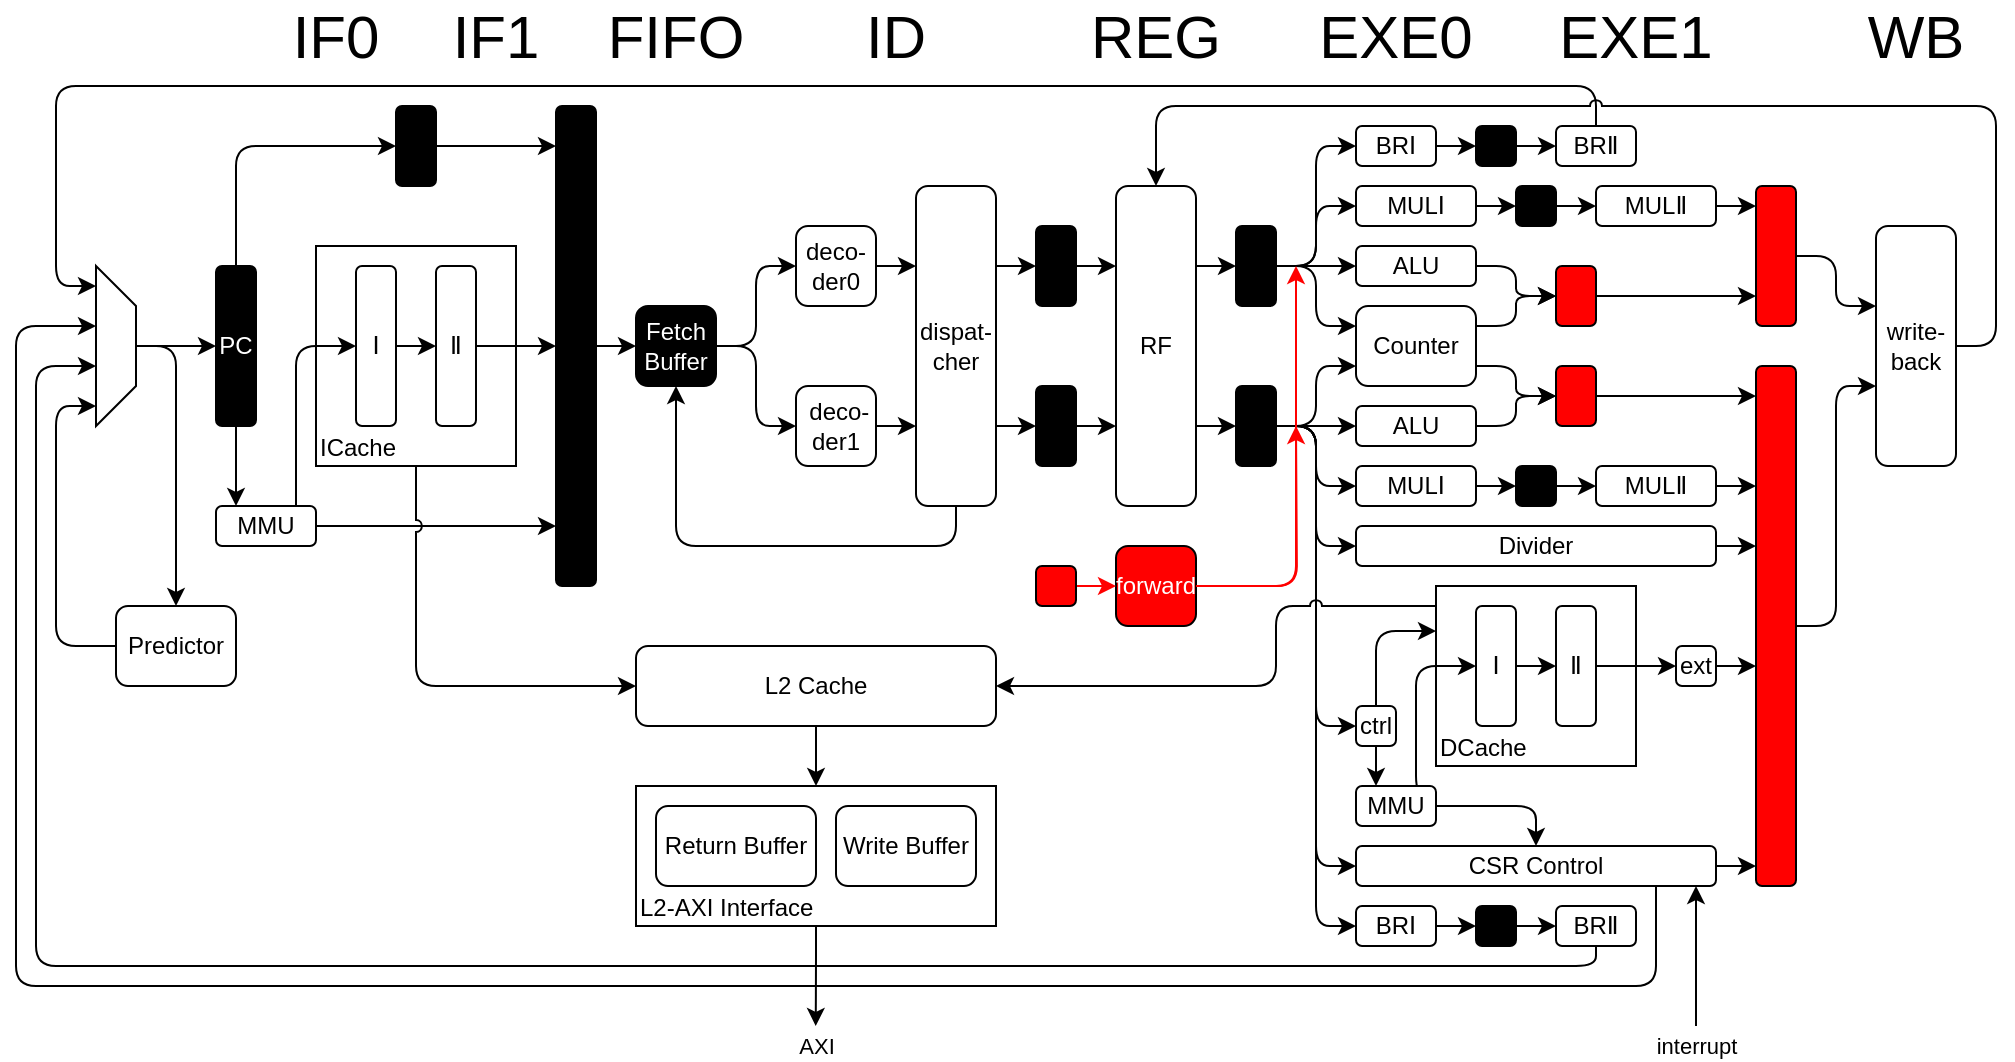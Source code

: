 <mxfile version="21.6.6" type="github">
  <diagram name="第 1 页" id="ULntmJ6luGdge8_btmcy">
    <mxGraphModel dx="768" dy="521" grid="1" gridSize="10" guides="0" tooltips="1" connect="1" arrows="1" fold="1" page="1" pageScale="1" pageWidth="1920" pageHeight="1200" math="0" shadow="0">
      <root>
        <mxCell id="0" />
        <mxCell id="1" parent="0" />
        <mxCell id="0Cq3oTAjbcM4r4e-5C2h-154" style="edgeStyle=orthogonalEdgeStyle;rounded=1;orthogonalLoop=1;jettySize=auto;html=1;exitX=0.5;exitY=1;exitDx=0;exitDy=0;" parent="1" source="0Cq3oTAjbcM4r4e-5C2h-2" target="0Cq3oTAjbcM4r4e-5C2h-153" edge="1">
          <mxGeometry relative="1" as="geometry">
            <mxPoint x="460" y="640" as="targetPoint" />
            <Array as="points">
              <mxPoint x="460" y="650" />
              <mxPoint x="460" y="650" />
            </Array>
          </mxGeometry>
        </mxCell>
        <mxCell id="0Cq3oTAjbcM4r4e-5C2h-159" style="edgeStyle=orthogonalEdgeStyle;rounded=1;orthogonalLoop=1;jettySize=auto;html=1;" parent="1" source="0Cq3oTAjbcM4r4e-5C2h-2" target="0Cq3oTAjbcM4r4e-5C2h-145" edge="1">
          <mxGeometry relative="1" as="geometry">
            <Array as="points">
              <mxPoint x="460" y="480" />
            </Array>
          </mxGeometry>
        </mxCell>
        <mxCell id="0Cq3oTAjbcM4r4e-5C2h-2" value="PC" style="rounded=1;whiteSpace=wrap;html=1;fillColor=#000000;fontColor=#FFFFFF;direction=east;glass=0;shadow=0;" parent="1" vertex="1">
          <mxGeometry x="450" y="540" width="20" height="80" as="geometry" />
        </mxCell>
        <mxCell id="0Cq3oTAjbcM4r4e-5C2h-5" value="ICache" style="rounded=0;whiteSpace=wrap;html=1;fillColor=none;fontColor=default;labelBackgroundColor=none;labelPosition=center;verticalLabelPosition=middle;align=left;verticalAlign=bottom;" parent="1" vertex="1">
          <mxGeometry x="500" y="530" width="100" height="110" as="geometry" />
        </mxCell>
        <mxCell id="0Cq3oTAjbcM4r4e-5C2h-20" value="" style="edgeStyle=orthogonalEdgeStyle;rounded=1;orthogonalLoop=1;jettySize=auto;html=1;" parent="1" source="0Cq3oTAjbcM4r4e-5C2h-17" target="0Cq3oTAjbcM4r4e-5C2h-19" edge="1">
          <mxGeometry relative="1" as="geometry" />
        </mxCell>
        <mxCell id="0Cq3oTAjbcM4r4e-5C2h-17" value="Ⅰ" style="whiteSpace=wrap;html=1;fillColor=default;fontColor=default;rounded=1;" parent="1" vertex="1">
          <mxGeometry x="520" y="540" width="20" height="80" as="geometry" />
        </mxCell>
        <mxCell id="0Cq3oTAjbcM4r4e-5C2h-23" value="" style="edgeStyle=orthogonalEdgeStyle;rounded=1;orthogonalLoop=1;jettySize=auto;html=1;" parent="1" source="0Cq3oTAjbcM4r4e-5C2h-19" target="0Cq3oTAjbcM4r4e-5C2h-22" edge="1">
          <mxGeometry relative="1" as="geometry" />
        </mxCell>
        <mxCell id="0Cq3oTAjbcM4r4e-5C2h-19" value="Ⅱ" style="whiteSpace=wrap;html=1;fillColor=default;fontColor=default;rounded=1;" parent="1" vertex="1">
          <mxGeometry x="560" y="540" width="20" height="80" as="geometry" />
        </mxCell>
        <mxCell id="0Cq3oTAjbcM4r4e-5C2h-25" value="" style="edgeStyle=orthogonalEdgeStyle;rounded=1;orthogonalLoop=1;jettySize=auto;html=1;" parent="1" source="0Cq3oTAjbcM4r4e-5C2h-22" target="0Cq3oTAjbcM4r4e-5C2h-24" edge="1">
          <mxGeometry relative="1" as="geometry" />
        </mxCell>
        <mxCell id="0Cq3oTAjbcM4r4e-5C2h-22" value="" style="whiteSpace=wrap;html=1;fillColor=#000000;fontColor=default;rounded=1;" parent="1" vertex="1">
          <mxGeometry x="620" y="460" width="20" height="240" as="geometry" />
        </mxCell>
        <mxCell id="0Cq3oTAjbcM4r4e-5C2h-32" style="edgeStyle=orthogonalEdgeStyle;rounded=1;orthogonalLoop=1;jettySize=auto;html=1;exitX=1;exitY=0.5;exitDx=0;exitDy=0;entryX=0;entryY=0.5;entryDx=0;entryDy=0;" parent="1" source="0Cq3oTAjbcM4r4e-5C2h-24" target="0Cq3oTAjbcM4r4e-5C2h-30" edge="1">
          <mxGeometry relative="1" as="geometry" />
        </mxCell>
        <mxCell id="0Cq3oTAjbcM4r4e-5C2h-33" style="edgeStyle=orthogonalEdgeStyle;rounded=1;orthogonalLoop=1;jettySize=auto;html=1;exitX=1;exitY=0.5;exitDx=0;exitDy=0;entryX=0;entryY=0.5;entryDx=0;entryDy=0;" parent="1" source="0Cq3oTAjbcM4r4e-5C2h-24" target="0Cq3oTAjbcM4r4e-5C2h-31" edge="1">
          <mxGeometry relative="1" as="geometry" />
        </mxCell>
        <mxCell id="0Cq3oTAjbcM4r4e-5C2h-24" value="Fetch&lt;br&gt;Buffer" style="whiteSpace=wrap;html=1;fillColor=#000000;rounded=1;fontColor=#FFFFFF;" parent="1" vertex="1">
          <mxGeometry x="660" y="560" width="40" height="40" as="geometry" />
        </mxCell>
        <mxCell id="0Cq3oTAjbcM4r4e-5C2h-41" value="" style="edgeStyle=orthogonalEdgeStyle;rounded=1;orthogonalLoop=1;jettySize=auto;html=1;entryX=0;entryY=0.25;entryDx=0;entryDy=0;" parent="1" source="0Cq3oTAjbcM4r4e-5C2h-30" target="0Cq3oTAjbcM4r4e-5C2h-35" edge="1">
          <mxGeometry relative="1" as="geometry" />
        </mxCell>
        <mxCell id="0Cq3oTAjbcM4r4e-5C2h-30" value="deco-&lt;br&gt;der0" style="rounded=1;whiteSpace=wrap;html=1;" parent="1" vertex="1">
          <mxGeometry x="740" y="520" width="40" height="40" as="geometry" />
        </mxCell>
        <mxCell id="0Cq3oTAjbcM4r4e-5C2h-42" style="edgeStyle=orthogonalEdgeStyle;rounded=1;orthogonalLoop=1;jettySize=auto;html=1;entryX=0;entryY=0.75;entryDx=0;entryDy=0;" parent="1" source="0Cq3oTAjbcM4r4e-5C2h-31" target="0Cq3oTAjbcM4r4e-5C2h-35" edge="1">
          <mxGeometry relative="1" as="geometry" />
        </mxCell>
        <mxCell id="0Cq3oTAjbcM4r4e-5C2h-31" value="&amp;nbsp;deco-&lt;br&gt;der1" style="rounded=1;whiteSpace=wrap;html=1;" parent="1" vertex="1">
          <mxGeometry x="740" y="600" width="40" height="40" as="geometry" />
        </mxCell>
        <mxCell id="0Cq3oTAjbcM4r4e-5C2h-51" style="edgeStyle=orthogonalEdgeStyle;rounded=1;orthogonalLoop=1;jettySize=auto;html=1;exitX=1;exitY=0.25;exitDx=0;exitDy=0;" parent="1" source="0Cq3oTAjbcM4r4e-5C2h-35" target="0Cq3oTAjbcM4r4e-5C2h-50" edge="1">
          <mxGeometry relative="1" as="geometry" />
        </mxCell>
        <mxCell id="0Cq3oTAjbcM4r4e-5C2h-53" style="edgeStyle=orthogonalEdgeStyle;rounded=1;orthogonalLoop=1;jettySize=auto;html=1;exitX=1;exitY=0.75;exitDx=0;exitDy=0;" parent="1" source="0Cq3oTAjbcM4r4e-5C2h-35" target="0Cq3oTAjbcM4r4e-5C2h-52" edge="1">
          <mxGeometry relative="1" as="geometry" />
        </mxCell>
        <mxCell id="0Cq3oTAjbcM4r4e-5C2h-182" style="edgeStyle=orthogonalEdgeStyle;rounded=1;orthogonalLoop=1;jettySize=auto;html=1;exitX=0.5;exitY=1;exitDx=0;exitDy=0;entryX=0.5;entryY=1;entryDx=0;entryDy=0;" parent="1" source="0Cq3oTAjbcM4r4e-5C2h-35" target="0Cq3oTAjbcM4r4e-5C2h-24" edge="1">
          <mxGeometry relative="1" as="geometry" />
        </mxCell>
        <mxCell id="0Cq3oTAjbcM4r4e-5C2h-35" value="dispat-&lt;br&gt;cher" style="whiteSpace=wrap;html=1;rounded=1;labelPosition=center;verticalLabelPosition=middle;align=center;verticalAlign=middle;" parent="1" vertex="1">
          <mxGeometry x="800" y="500" width="40" height="160" as="geometry" />
        </mxCell>
        <mxCell id="0Cq3oTAjbcM4r4e-5C2h-55" style="edgeStyle=orthogonalEdgeStyle;rounded=1;orthogonalLoop=1;jettySize=auto;html=1;exitX=1;exitY=0.5;exitDx=0;exitDy=0;entryX=0;entryY=0.25;entryDx=0;entryDy=0;" parent="1" source="0Cq3oTAjbcM4r4e-5C2h-50" target="0Cq3oTAjbcM4r4e-5C2h-54" edge="1">
          <mxGeometry relative="1" as="geometry" />
        </mxCell>
        <mxCell id="0Cq3oTAjbcM4r4e-5C2h-50" value="" style="whiteSpace=wrap;html=1;fillColor=#000000;fontColor=default;rounded=1;" parent="1" vertex="1">
          <mxGeometry x="860" y="520" width="20" height="40" as="geometry" />
        </mxCell>
        <mxCell id="0Cq3oTAjbcM4r4e-5C2h-56" style="edgeStyle=orthogonalEdgeStyle;rounded=1;orthogonalLoop=1;jettySize=auto;html=1;exitX=1;exitY=0.5;exitDx=0;exitDy=0;entryX=0;entryY=0.75;entryDx=0;entryDy=0;" parent="1" source="0Cq3oTAjbcM4r4e-5C2h-52" target="0Cq3oTAjbcM4r4e-5C2h-54" edge="1">
          <mxGeometry relative="1" as="geometry" />
        </mxCell>
        <mxCell id="0Cq3oTAjbcM4r4e-5C2h-52" value="" style="whiteSpace=wrap;html=1;fillColor=#000000;fontColor=default;rounded=1;" parent="1" vertex="1">
          <mxGeometry x="860" y="600" width="20" height="40" as="geometry" />
        </mxCell>
        <mxCell id="0Cq3oTAjbcM4r4e-5C2h-60" style="edgeStyle=orthogonalEdgeStyle;rounded=1;orthogonalLoop=1;jettySize=auto;html=1;exitX=1;exitY=0.75;exitDx=0;exitDy=0;" parent="1" source="0Cq3oTAjbcM4r4e-5C2h-54" target="0Cq3oTAjbcM4r4e-5C2h-59" edge="1">
          <mxGeometry relative="1" as="geometry">
            <Array as="points">
              <mxPoint x="960" y="620" />
              <mxPoint x="960" y="620" />
            </Array>
          </mxGeometry>
        </mxCell>
        <mxCell id="0Cq3oTAjbcM4r4e-5C2h-61" style="edgeStyle=orthogonalEdgeStyle;rounded=1;orthogonalLoop=1;jettySize=auto;html=1;exitX=1;exitY=0.25;exitDx=0;exitDy=0;" parent="1" source="0Cq3oTAjbcM4r4e-5C2h-54" target="0Cq3oTAjbcM4r4e-5C2h-58" edge="1">
          <mxGeometry relative="1" as="geometry">
            <Array as="points">
              <mxPoint x="970" y="540" />
              <mxPoint x="970" y="540" />
            </Array>
          </mxGeometry>
        </mxCell>
        <mxCell id="0Cq3oTAjbcM4r4e-5C2h-54" value="RF" style="rounded=1;whiteSpace=wrap;html=1;" parent="1" vertex="1">
          <mxGeometry x="900" y="500" width="40" height="160" as="geometry" />
        </mxCell>
        <mxCell id="0Cq3oTAjbcM4r4e-5C2h-63" style="edgeStyle=orthogonalEdgeStyle;rounded=1;orthogonalLoop=1;jettySize=auto;html=1;exitX=1;exitY=0.5;exitDx=0;exitDy=0;entryX=0;entryY=0.5;entryDx=0;entryDy=0;" parent="1" source="0Cq3oTAjbcM4r4e-5C2h-58" target="0Cq3oTAjbcM4r4e-5C2h-62" edge="1">
          <mxGeometry relative="1" as="geometry" />
        </mxCell>
        <mxCell id="0Cq3oTAjbcM4r4e-5C2h-65" style="edgeStyle=orthogonalEdgeStyle;rounded=1;orthogonalLoop=1;jettySize=auto;html=1;exitX=1;exitY=0.5;exitDx=0;exitDy=0;entryX=0;entryY=0.5;entryDx=0;entryDy=0;" parent="1" source="0Cq3oTAjbcM4r4e-5C2h-58" target="0Cq3oTAjbcM4r4e-5C2h-64" edge="1">
          <mxGeometry relative="1" as="geometry">
            <Array as="points">
              <mxPoint x="1000" y="540" />
              <mxPoint x="1000" y="480" />
            </Array>
          </mxGeometry>
        </mxCell>
        <mxCell id="0Cq3oTAjbcM4r4e-5C2h-71" style="edgeStyle=orthogonalEdgeStyle;rounded=1;orthogonalLoop=1;jettySize=auto;html=1;exitX=1;exitY=0.5;exitDx=0;exitDy=0;" parent="1" source="0Cq3oTAjbcM4r4e-5C2h-58" target="0Cq3oTAjbcM4r4e-5C2h-212" edge="1">
          <mxGeometry relative="1" as="geometry">
            <mxPoint x="1040" y="510" as="targetPoint" />
            <Array as="points">
              <mxPoint x="1000" y="540" />
              <mxPoint x="1000" y="510" />
            </Array>
          </mxGeometry>
        </mxCell>
        <mxCell id="0Cq3oTAjbcM4r4e-5C2h-114" style="edgeStyle=orthogonalEdgeStyle;rounded=1;orthogonalLoop=1;jettySize=auto;html=1;exitX=1;exitY=0.5;exitDx=0;exitDy=0;entryX=0;entryY=0.25;entryDx=0;entryDy=0;" parent="1" source="0Cq3oTAjbcM4r4e-5C2h-58" target="0Cq3oTAjbcM4r4e-5C2h-113" edge="1">
          <mxGeometry relative="1" as="geometry">
            <mxPoint x="1040.0" y="535" as="targetPoint" />
            <Array as="points">
              <mxPoint x="1000" y="540" />
              <mxPoint x="1000" y="570" />
            </Array>
          </mxGeometry>
        </mxCell>
        <mxCell id="0Cq3oTAjbcM4r4e-5C2h-58" value="" style="whiteSpace=wrap;html=1;fillColor=#000000;fontColor=default;rounded=1;" parent="1" vertex="1">
          <mxGeometry x="960" y="520" width="20" height="40" as="geometry" />
        </mxCell>
        <mxCell id="0Cq3oTAjbcM4r4e-5C2h-98" style="edgeStyle=orthogonalEdgeStyle;rounded=1;orthogonalLoop=1;jettySize=auto;html=1;exitX=1;exitY=0.5;exitDx=0;exitDy=0;entryX=0;entryY=0.5;entryDx=0;entryDy=0;" parent="1" source="0Cq3oTAjbcM4r4e-5C2h-59" target="0Cq3oTAjbcM4r4e-5C2h-96" edge="1">
          <mxGeometry relative="1" as="geometry" />
        </mxCell>
        <mxCell id="0Cq3oTAjbcM4r4e-5C2h-99" style="edgeStyle=orthogonalEdgeStyle;rounded=1;orthogonalLoop=1;jettySize=auto;html=1;exitX=1;exitY=0.5;exitDx=0;exitDy=0;entryX=0;entryY=0.5;entryDx=0;entryDy=0;" parent="1" source="0Cq3oTAjbcM4r4e-5C2h-59" target="0Cq3oTAjbcM4r4e-5C2h-92" edge="1">
          <mxGeometry relative="1" as="geometry">
            <Array as="points">
              <mxPoint x="1000" y="620" />
              <mxPoint x="1000" y="650" />
            </Array>
          </mxGeometry>
        </mxCell>
        <mxCell id="0Cq3oTAjbcM4r4e-5C2h-100" style="edgeStyle=orthogonalEdgeStyle;rounded=1;orthogonalLoop=1;jettySize=auto;html=1;exitX=1;exitY=0.5;exitDx=0;exitDy=0;entryX=0;entryY=0.5;entryDx=0;entryDy=0;" parent="1" source="0Cq3oTAjbcM4r4e-5C2h-59" target="0Cq3oTAjbcM4r4e-5C2h-93" edge="1">
          <mxGeometry relative="1" as="geometry">
            <Array as="points">
              <mxPoint x="1000" y="620" />
              <mxPoint x="1000" y="680" />
            </Array>
          </mxGeometry>
        </mxCell>
        <mxCell id="0Cq3oTAjbcM4r4e-5C2h-101" style="edgeStyle=orthogonalEdgeStyle;rounded=1;orthogonalLoop=1;jettySize=auto;html=1;exitX=1;exitY=0.5;exitDx=0;exitDy=0;entryX=0;entryY=0.5;entryDx=0;entryDy=0;" parent="1" source="0Cq3oTAjbcM4r4e-5C2h-59" target="0Cq3oTAjbcM4r4e-5C2h-94" edge="1">
          <mxGeometry relative="1" as="geometry">
            <Array as="points">
              <mxPoint x="1000" y="620" />
              <mxPoint x="1000" y="840" />
            </Array>
          </mxGeometry>
        </mxCell>
        <mxCell id="0Cq3oTAjbcM4r4e-5C2h-115" style="edgeStyle=orthogonalEdgeStyle;rounded=1;orthogonalLoop=1;jettySize=auto;html=1;exitX=1;exitY=0.5;exitDx=0;exitDy=0;entryX=0;entryY=0.75;entryDx=0;entryDy=0;" parent="1" source="0Cq3oTAjbcM4r4e-5C2h-59" target="0Cq3oTAjbcM4r4e-5C2h-113" edge="1">
          <mxGeometry relative="1" as="geometry">
            <Array as="points">
              <mxPoint x="1000" y="620" />
              <mxPoint x="1000" y="590" />
            </Array>
          </mxGeometry>
        </mxCell>
        <mxCell id="0Cq3oTAjbcM4r4e-5C2h-130" style="edgeStyle=orthogonalEdgeStyle;rounded=1;orthogonalLoop=1;jettySize=auto;html=1;exitX=1;exitY=0.5;exitDx=0;exitDy=0;entryX=0;entryY=0.5;entryDx=0;entryDy=0;" parent="1" source="0Cq3oTAjbcM4r4e-5C2h-59" target="0Cq3oTAjbcM4r4e-5C2h-86" edge="1">
          <mxGeometry relative="1" as="geometry">
            <Array as="points">
              <mxPoint x="1000" y="620" />
              <mxPoint x="1000" y="870" />
            </Array>
          </mxGeometry>
        </mxCell>
        <mxCell id="0Cq3oTAjbcM4r4e-5C2h-173" style="edgeStyle=orthogonalEdgeStyle;rounded=1;orthogonalLoop=1;jettySize=auto;html=1;exitX=1;exitY=0.5;exitDx=0;exitDy=0;entryX=0;entryY=0.5;entryDx=0;entryDy=0;" parent="1" source="0Cq3oTAjbcM4r4e-5C2h-59" target="0Cq3oTAjbcM4r4e-5C2h-132" edge="1">
          <mxGeometry relative="1" as="geometry">
            <Array as="points">
              <mxPoint x="1000" y="620" />
              <mxPoint x="1000" y="770" />
            </Array>
          </mxGeometry>
        </mxCell>
        <mxCell id="0Cq3oTAjbcM4r4e-5C2h-59" value="" style="whiteSpace=wrap;html=1;fillColor=#000000;fontColor=default;rounded=1;" parent="1" vertex="1">
          <mxGeometry x="960" y="600" width="20" height="40" as="geometry" />
        </mxCell>
        <mxCell id="0Cq3oTAjbcM4r4e-5C2h-190" style="edgeStyle=orthogonalEdgeStyle;rounded=1;orthogonalLoop=1;jettySize=auto;html=1;exitX=1;exitY=0.5;exitDx=0;exitDy=0;entryX=0;entryY=0.5;entryDx=0;entryDy=0;" parent="1" source="0Cq3oTAjbcM4r4e-5C2h-62" target="0Cq3oTAjbcM4r4e-5C2h-66" edge="1">
          <mxGeometry relative="1" as="geometry" />
        </mxCell>
        <mxCell id="0Cq3oTAjbcM4r4e-5C2h-62" value="ALU" style="rounded=1;whiteSpace=wrap;html=1;" parent="1" vertex="1">
          <mxGeometry x="1020" y="530" width="60" height="20" as="geometry" />
        </mxCell>
        <mxCell id="0Cq3oTAjbcM4r4e-5C2h-69" style="edgeStyle=orthogonalEdgeStyle;rounded=1;orthogonalLoop=1;jettySize=auto;html=1;exitX=1;exitY=0.5;exitDx=0;exitDy=0;" parent="1" source="0Cq3oTAjbcM4r4e-5C2h-64" target="0Cq3oTAjbcM4r4e-5C2h-68" edge="1">
          <mxGeometry relative="1" as="geometry" />
        </mxCell>
        <mxCell id="0Cq3oTAjbcM4r4e-5C2h-64" value="BRⅠ" style="rounded=1;whiteSpace=wrap;html=1;" parent="1" vertex="1">
          <mxGeometry x="1020" y="470" width="40" height="20" as="geometry" />
        </mxCell>
        <mxCell id="0Cq3oTAjbcM4r4e-5C2h-105" style="edgeStyle=orthogonalEdgeStyle;rounded=1;orthogonalLoop=1;jettySize=auto;html=1;exitX=1;exitY=0.5;exitDx=0;exitDy=0;" parent="1" source="0Cq3oTAjbcM4r4e-5C2h-66" target="0Cq3oTAjbcM4r4e-5C2h-81" edge="1">
          <mxGeometry relative="1" as="geometry">
            <mxPoint x="1220" y="560" as="targetPoint" />
            <Array as="points">
              <mxPoint x="1200" y="555" />
              <mxPoint x="1200" y="555" />
            </Array>
          </mxGeometry>
        </mxCell>
        <mxCell id="0Cq3oTAjbcM4r4e-5C2h-66" value="" style="whiteSpace=wrap;html=1;fillColor=#FF0000;fontColor=default;rounded=1;" parent="1" vertex="1">
          <mxGeometry x="1120" y="540" width="20" height="30" as="geometry" />
        </mxCell>
        <mxCell id="0Cq3oTAjbcM4r4e-5C2h-74" style="edgeStyle=orthogonalEdgeStyle;rounded=1;orthogonalLoop=1;jettySize=auto;html=1;exitX=1;exitY=0.5;exitDx=0;exitDy=0;" parent="1" source="0Cq3oTAjbcM4r4e-5C2h-68" target="0Cq3oTAjbcM4r4e-5C2h-73" edge="1">
          <mxGeometry relative="1" as="geometry" />
        </mxCell>
        <mxCell id="0Cq3oTAjbcM4r4e-5C2h-68" value="" style="whiteSpace=wrap;html=1;fillColor=#000000;fontColor=default;rounded=1;" parent="1" vertex="1">
          <mxGeometry x="1080" y="470" width="20" height="20" as="geometry" />
        </mxCell>
        <mxCell id="0Cq3oTAjbcM4r4e-5C2h-104" style="edgeStyle=orthogonalEdgeStyle;rounded=1;orthogonalLoop=1;jettySize=auto;html=1;exitX=1;exitY=0.5;exitDx=0;exitDy=0;" parent="1" edge="1">
          <mxGeometry relative="1" as="geometry">
            <mxPoint x="1220" y="510" as="targetPoint" />
            <mxPoint x="1200" y="510" as="sourcePoint" />
          </mxGeometry>
        </mxCell>
        <mxCell id="0Cq3oTAjbcM4r4e-5C2h-78" style="edgeStyle=orthogonalEdgeStyle;rounded=1;orthogonalLoop=1;jettySize=auto;html=1;exitX=0.5;exitY=0;exitDx=0;exitDy=0;" parent="1" source="0Cq3oTAjbcM4r4e-5C2h-73" edge="1">
          <mxGeometry relative="1" as="geometry">
            <mxPoint x="390" y="550" as="targetPoint" />
            <Array as="points">
              <mxPoint x="1140" y="450" />
              <mxPoint x="370" y="450" />
              <mxPoint x="370" y="550" />
            </Array>
          </mxGeometry>
        </mxCell>
        <mxCell id="0Cq3oTAjbcM4r4e-5C2h-73" value="BRⅡ" style="rounded=1;whiteSpace=wrap;html=1;" parent="1" vertex="1">
          <mxGeometry x="1120" y="470" width="40" height="20" as="geometry" />
        </mxCell>
        <mxCell id="0Cq3oTAjbcM4r4e-5C2h-169" style="edgeStyle=orthogonalEdgeStyle;rounded=1;orthogonalLoop=1;jettySize=auto;html=1;exitX=1;exitY=0.5;exitDx=0;exitDy=0;" parent="1" source="0Cq3oTAjbcM4r4e-5C2h-81" edge="1">
          <mxGeometry relative="1" as="geometry">
            <mxPoint x="1280" y="560" as="targetPoint" />
            <Array as="points">
              <mxPoint x="1260" y="535" />
              <mxPoint x="1260" y="560" />
            </Array>
          </mxGeometry>
        </mxCell>
        <mxCell id="0Cq3oTAjbcM4r4e-5C2h-81" value="" style="whiteSpace=wrap;html=1;fillColor=#FF0000;fontColor=default;rounded=1;" parent="1" vertex="1">
          <mxGeometry x="1220" y="500" width="20" height="70" as="geometry" />
        </mxCell>
        <mxCell id="0Cq3oTAjbcM4r4e-5C2h-85" style="edgeStyle=orthogonalEdgeStyle;rounded=1;orthogonalLoop=1;jettySize=auto;html=1;exitX=1;exitY=0.5;exitDx=0;exitDy=0;" parent="1" source="0Cq3oTAjbcM4r4e-5C2h-86" target="0Cq3oTAjbcM4r4e-5C2h-88" edge="1">
          <mxGeometry relative="1" as="geometry" />
        </mxCell>
        <mxCell id="0Cq3oTAjbcM4r4e-5C2h-86" value="BRⅠ" style="rounded=1;whiteSpace=wrap;html=1;" parent="1" vertex="1">
          <mxGeometry x="1020" y="860" width="40" height="20" as="geometry" />
        </mxCell>
        <mxCell id="0Cq3oTAjbcM4r4e-5C2h-87" style="edgeStyle=orthogonalEdgeStyle;rounded=1;orthogonalLoop=1;jettySize=auto;html=1;exitX=1;exitY=0.5;exitDx=0;exitDy=0;" parent="1" source="0Cq3oTAjbcM4r4e-5C2h-88" target="0Cq3oTAjbcM4r4e-5C2h-89" edge="1">
          <mxGeometry relative="1" as="geometry" />
        </mxCell>
        <mxCell id="0Cq3oTAjbcM4r4e-5C2h-88" value="" style="whiteSpace=wrap;html=1;fillColor=#000000;fontColor=default;rounded=1;" parent="1" vertex="1">
          <mxGeometry x="1080" y="860" width="20" height="20" as="geometry" />
        </mxCell>
        <mxCell id="0Cq3oTAjbcM4r4e-5C2h-144" style="edgeStyle=orthogonalEdgeStyle;rounded=1;orthogonalLoop=1;jettySize=auto;html=1;exitX=0.5;exitY=1;exitDx=0;exitDy=0;" parent="1" source="0Cq3oTAjbcM4r4e-5C2h-89" edge="1">
          <mxGeometry relative="1" as="geometry">
            <mxPoint x="390" y="590" as="targetPoint" />
            <Array as="points">
              <mxPoint x="1140" y="890" />
              <mxPoint x="360" y="890" />
              <mxPoint x="360" y="590" />
            </Array>
          </mxGeometry>
        </mxCell>
        <mxCell id="0Cq3oTAjbcM4r4e-5C2h-89" value="BRⅡ" style="rounded=1;whiteSpace=wrap;html=1;" parent="1" vertex="1">
          <mxGeometry x="1120" y="860" width="40" height="20" as="geometry" />
        </mxCell>
        <mxCell id="0Cq3oTAjbcM4r4e-5C2h-106" style="edgeStyle=orthogonalEdgeStyle;rounded=1;orthogonalLoop=1;jettySize=auto;html=1;exitX=1;exitY=0.5;exitDx=0;exitDy=0;" parent="1" source="0Cq3oTAjbcM4r4e-5C2h-206" edge="1">
          <mxGeometry relative="1" as="geometry">
            <mxPoint x="1220" y="650" as="targetPoint" />
          </mxGeometry>
        </mxCell>
        <mxCell id="0Cq3oTAjbcM4r4e-5C2h-92" value="MULⅠ" style="rounded=1;whiteSpace=wrap;html=1;" parent="1" vertex="1">
          <mxGeometry x="1020" y="640" width="60" height="20" as="geometry" />
        </mxCell>
        <mxCell id="0Cq3oTAjbcM4r4e-5C2h-109" style="edgeStyle=orthogonalEdgeStyle;rounded=1;orthogonalLoop=1;jettySize=auto;html=1;exitX=1;exitY=0.5;exitDx=0;exitDy=0;" parent="1" source="0Cq3oTAjbcM4r4e-5C2h-93" edge="1">
          <mxGeometry relative="1" as="geometry">
            <mxPoint x="1220" y="679.857" as="targetPoint" />
          </mxGeometry>
        </mxCell>
        <mxCell id="0Cq3oTAjbcM4r4e-5C2h-93" value="Divider" style="rounded=1;whiteSpace=wrap;html=1;" parent="1" vertex="1">
          <mxGeometry x="1020" y="670" width="180" height="20" as="geometry" />
        </mxCell>
        <mxCell id="0Cq3oTAjbcM4r4e-5C2h-110" style="edgeStyle=orthogonalEdgeStyle;rounded=1;orthogonalLoop=1;jettySize=auto;html=1;exitX=1;exitY=0.5;exitDx=0;exitDy=0;" parent="1" source="0Cq3oTAjbcM4r4e-5C2h-94" edge="1">
          <mxGeometry relative="1" as="geometry">
            <mxPoint x="1220" y="840" as="targetPoint" />
          </mxGeometry>
        </mxCell>
        <mxCell id="0Cq3oTAjbcM4r4e-5C2h-181" style="edgeStyle=orthogonalEdgeStyle;rounded=1;orthogonalLoop=1;jettySize=auto;html=1;" parent="1" source="0Cq3oTAjbcM4r4e-5C2h-94" edge="1">
          <mxGeometry relative="1" as="geometry">
            <mxPoint x="390" y="570" as="targetPoint" />
            <mxPoint x="1250" y="860" as="sourcePoint" />
            <Array as="points">
              <mxPoint x="1170" y="900" />
              <mxPoint x="350" y="900" />
              <mxPoint x="350" y="570" />
            </Array>
          </mxGeometry>
        </mxCell>
        <mxCell id="0Cq3oTAjbcM4r4e-5C2h-94" value="CSR Control" style="rounded=1;whiteSpace=wrap;html=1;" parent="1" vertex="1">
          <mxGeometry x="1020" y="830" width="180" height="20" as="geometry" />
        </mxCell>
        <mxCell id="0Cq3oTAjbcM4r4e-5C2h-188" style="edgeStyle=orthogonalEdgeStyle;rounded=1;orthogonalLoop=1;jettySize=auto;html=1;exitX=1;exitY=0.5;exitDx=0;exitDy=0;entryX=0;entryY=0.5;entryDx=0;entryDy=0;" parent="1" source="0Cq3oTAjbcM4r4e-5C2h-96" target="0Cq3oTAjbcM4r4e-5C2h-97" edge="1">
          <mxGeometry relative="1" as="geometry">
            <mxPoint x="1096.76" y="620.7" as="targetPoint" />
          </mxGeometry>
        </mxCell>
        <mxCell id="0Cq3oTAjbcM4r4e-5C2h-96" value="ALU" style="rounded=1;whiteSpace=wrap;html=1;" parent="1" vertex="1">
          <mxGeometry x="1020" y="610" width="60" height="20" as="geometry" />
        </mxCell>
        <mxCell id="0Cq3oTAjbcM4r4e-5C2h-107" style="edgeStyle=orthogonalEdgeStyle;rounded=1;orthogonalLoop=1;jettySize=auto;html=1;exitX=1;exitY=0.5;exitDx=0;exitDy=0;" parent="1" source="0Cq3oTAjbcM4r4e-5C2h-97" target="0Cq3oTAjbcM4r4e-5C2h-102" edge="1">
          <mxGeometry relative="1" as="geometry">
            <mxPoint x="1220" y="600" as="targetPoint" />
            <Array as="points">
              <mxPoint x="1200" y="605" />
              <mxPoint x="1200" y="605" />
            </Array>
          </mxGeometry>
        </mxCell>
        <mxCell id="0Cq3oTAjbcM4r4e-5C2h-97" value="" style="whiteSpace=wrap;html=1;fillColor=#FF0000;fontColor=default;rounded=1;" parent="1" vertex="1">
          <mxGeometry x="1120" y="590" width="20" height="30" as="geometry" />
        </mxCell>
        <mxCell id="0Cq3oTAjbcM4r4e-5C2h-170" style="edgeStyle=orthogonalEdgeStyle;rounded=1;orthogonalLoop=1;jettySize=auto;html=1;" parent="1" source="0Cq3oTAjbcM4r4e-5C2h-102" target="0Cq3oTAjbcM4r4e-5C2h-168" edge="1">
          <mxGeometry relative="1" as="geometry">
            <Array as="points">
              <mxPoint x="1260" y="720" />
              <mxPoint x="1260" y="600" />
            </Array>
          </mxGeometry>
        </mxCell>
        <mxCell id="0Cq3oTAjbcM4r4e-5C2h-102" value="" style="whiteSpace=wrap;html=1;fillColor=#FF0000;fontColor=default;rounded=1;" parent="1" vertex="1">
          <mxGeometry x="1220" y="590" width="20" height="260" as="geometry" />
        </mxCell>
        <mxCell id="0Cq3oTAjbcM4r4e-5C2h-187" style="edgeStyle=orthogonalEdgeStyle;rounded=1;orthogonalLoop=1;jettySize=auto;html=1;exitX=1;exitY=0.75;exitDx=0;exitDy=0;entryX=0;entryY=0.5;entryDx=0;entryDy=0;" parent="1" source="0Cq3oTAjbcM4r4e-5C2h-113" target="0Cq3oTAjbcM4r4e-5C2h-97" edge="1">
          <mxGeometry relative="1" as="geometry">
            <mxPoint x="1100" y="637.5" as="targetPoint" />
          </mxGeometry>
        </mxCell>
        <mxCell id="0Cq3oTAjbcM4r4e-5C2h-191" style="edgeStyle=orthogonalEdgeStyle;rounded=1;orthogonalLoop=1;jettySize=auto;html=1;exitX=1;exitY=0.25;exitDx=0;exitDy=0;entryX=0;entryY=0.5;entryDx=0;entryDy=0;" parent="1" source="0Cq3oTAjbcM4r4e-5C2h-113" target="0Cq3oTAjbcM4r4e-5C2h-66" edge="1">
          <mxGeometry relative="1" as="geometry" />
        </mxCell>
        <mxCell id="0Cq3oTAjbcM4r4e-5C2h-113" value="Counter" style="rounded=1;whiteSpace=wrap;html=1;" parent="1" vertex="1">
          <mxGeometry x="1020" y="560" width="60" height="40" as="geometry" />
        </mxCell>
        <mxCell id="0Cq3oTAjbcM4r4e-5C2h-128" value="DCache" style="rounded=0;whiteSpace=wrap;html=1;labelPosition=center;verticalLabelPosition=middle;align=left;verticalAlign=bottom;fillColor=none;glass=0;" parent="1" vertex="1">
          <mxGeometry x="1060" y="700" width="100" height="90" as="geometry" />
        </mxCell>
        <mxCell id="0Cq3oTAjbcM4r4e-5C2h-178" style="edgeStyle=orthogonalEdgeStyle;rounded=1;orthogonalLoop=1;jettySize=auto;html=1;exitX=1;exitY=0.25;exitDx=0;exitDy=0;entryX=0;entryY=0.5;entryDx=0;entryDy=0;" parent="1" source="0Cq3oTAjbcM4r4e-5C2h-131" target="0Cq3oTAjbcM4r4e-5C2h-160" edge="1">
          <mxGeometry relative="1" as="geometry">
            <Array as="points">
              <mxPoint x="1050" y="805" />
              <mxPoint x="1050" y="740" />
            </Array>
          </mxGeometry>
        </mxCell>
        <mxCell id="0Cq3oTAjbcM4r4e-5C2h-179" style="edgeStyle=orthogonalEdgeStyle;rounded=1;orthogonalLoop=1;jettySize=auto;html=1;entryX=0.5;entryY=0;entryDx=0;entryDy=0;" parent="1" source="0Cq3oTAjbcM4r4e-5C2h-131" target="0Cq3oTAjbcM4r4e-5C2h-94" edge="1">
          <mxGeometry relative="1" as="geometry">
            <Array as="points">
              <mxPoint x="1110" y="810" />
            </Array>
          </mxGeometry>
        </mxCell>
        <mxCell id="0Cq3oTAjbcM4r4e-5C2h-131" value="MMU" style="rounded=1;whiteSpace=wrap;html=1;" parent="1" vertex="1">
          <mxGeometry x="1020" y="800" width="40" height="20" as="geometry" />
        </mxCell>
        <mxCell id="0Cq3oTAjbcM4r4e-5C2h-174" style="edgeStyle=orthogonalEdgeStyle;rounded=1;orthogonalLoop=1;jettySize=auto;html=1;exitX=0.5;exitY=1;exitDx=0;exitDy=0;" parent="1" source="0Cq3oTAjbcM4r4e-5C2h-132" target="0Cq3oTAjbcM4r4e-5C2h-131" edge="1">
          <mxGeometry relative="1" as="geometry">
            <Array as="points">
              <mxPoint x="1030" y="790" />
              <mxPoint x="1030" y="790" />
            </Array>
          </mxGeometry>
        </mxCell>
        <mxCell id="0Cq3oTAjbcM4r4e-5C2h-202" style="edgeStyle=orthogonalEdgeStyle;rounded=1;orthogonalLoop=1;jettySize=auto;html=1;exitX=0.5;exitY=0;exitDx=0;exitDy=0;entryX=0;entryY=0.25;entryDx=0;entryDy=0;" parent="1" source="0Cq3oTAjbcM4r4e-5C2h-132" target="0Cq3oTAjbcM4r4e-5C2h-128" edge="1">
          <mxGeometry relative="1" as="geometry" />
        </mxCell>
        <mxCell id="0Cq3oTAjbcM4r4e-5C2h-132" value="ctrl" style="rounded=1;whiteSpace=wrap;html=1;labelPosition=center;verticalLabelPosition=middle;align=center;verticalAlign=middle;" parent="1" vertex="1">
          <mxGeometry x="1020" y="760" width="20" height="20" as="geometry" />
        </mxCell>
        <mxCell id="0Cq3oTAjbcM4r4e-5C2h-146" style="edgeStyle=orthogonalEdgeStyle;rounded=1;orthogonalLoop=1;jettySize=auto;html=1;exitX=1;exitY=0.5;exitDx=0;exitDy=0;" parent="1" source="0Cq3oTAjbcM4r4e-5C2h-145" edge="1">
          <mxGeometry relative="1" as="geometry">
            <mxPoint x="620" y="480" as="targetPoint" />
          </mxGeometry>
        </mxCell>
        <mxCell id="0Cq3oTAjbcM4r4e-5C2h-145" value="" style="rounded=1;whiteSpace=wrap;html=1;fillColor=#000000;" parent="1" vertex="1">
          <mxGeometry x="540" y="460" width="20" height="40" as="geometry" />
        </mxCell>
        <mxCell id="0Cq3oTAjbcM4r4e-5C2h-166" style="edgeStyle=orthogonalEdgeStyle;rounded=1;orthogonalLoop=1;jettySize=auto;html=1;exitX=1;exitY=0.5;exitDx=0;exitDy=0;" parent="1" source="0Cq3oTAjbcM4r4e-5C2h-147" edge="1">
          <mxGeometry relative="1" as="geometry">
            <mxPoint x="1220" y="740" as="targetPoint" />
          </mxGeometry>
        </mxCell>
        <mxCell id="0Cq3oTAjbcM4r4e-5C2h-147" value="ext" style="rounded=1;whiteSpace=wrap;html=1;labelPosition=center;verticalLabelPosition=middle;align=center;verticalAlign=middle;" parent="1" vertex="1">
          <mxGeometry x="1180" y="730" width="20" height="20" as="geometry" />
        </mxCell>
        <mxCell id="0Cq3oTAjbcM4r4e-5C2h-155" style="edgeStyle=orthogonalEdgeStyle;rounded=1;orthogonalLoop=1;jettySize=auto;html=1;entryX=0;entryY=0.5;entryDx=0;entryDy=0;" parent="1" source="0Cq3oTAjbcM4r4e-5C2h-153" target="0Cq3oTAjbcM4r4e-5C2h-17" edge="1">
          <mxGeometry relative="1" as="geometry">
            <Array as="points">
              <mxPoint x="490" y="580" />
            </Array>
          </mxGeometry>
        </mxCell>
        <mxCell id="0Cq3oTAjbcM4r4e-5C2h-201" style="edgeStyle=orthogonalEdgeStyle;rounded=1;orthogonalLoop=1;jettySize=auto;html=1;exitX=1;exitY=0.5;exitDx=0;exitDy=0;jumpStyle=none;" parent="1" source="0Cq3oTAjbcM4r4e-5C2h-153" target="0Cq3oTAjbcM4r4e-5C2h-22" edge="1">
          <mxGeometry relative="1" as="geometry">
            <Array as="points">
              <mxPoint x="600" y="670" />
              <mxPoint x="600" y="670" />
            </Array>
          </mxGeometry>
        </mxCell>
        <mxCell id="0Cq3oTAjbcM4r4e-5C2h-153" value="MMU" style="rounded=1;whiteSpace=wrap;html=1;" parent="1" vertex="1">
          <mxGeometry x="450" y="660" width="50" height="20" as="geometry" />
        </mxCell>
        <mxCell id="0Cq3oTAjbcM4r4e-5C2h-163" style="edgeStyle=orthogonalEdgeStyle;rounded=1;orthogonalLoop=1;jettySize=auto;html=1;exitX=1;exitY=0.5;exitDx=0;exitDy=0;entryX=0;entryY=0.5;entryDx=0;entryDy=0;" parent="1" source="0Cq3oTAjbcM4r4e-5C2h-160" target="0Cq3oTAjbcM4r4e-5C2h-161" edge="1">
          <mxGeometry relative="1" as="geometry" />
        </mxCell>
        <mxCell id="0Cq3oTAjbcM4r4e-5C2h-160" value="Ⅰ" style="rounded=1;whiteSpace=wrap;html=1;" parent="1" vertex="1">
          <mxGeometry x="1080" y="710" width="20" height="60" as="geometry" />
        </mxCell>
        <mxCell id="0Cq3oTAjbcM4r4e-5C2h-162" value="" style="edgeStyle=orthogonalEdgeStyle;rounded=1;orthogonalLoop=1;jettySize=auto;html=1;" parent="1" source="0Cq3oTAjbcM4r4e-5C2h-161" target="0Cq3oTAjbcM4r4e-5C2h-147" edge="1">
          <mxGeometry relative="1" as="geometry" />
        </mxCell>
        <mxCell id="0Cq3oTAjbcM4r4e-5C2h-238" style="edgeStyle=orthogonalEdgeStyle;rounded=1;orthogonalLoop=1;jettySize=auto;html=1;jumpStyle=arc;" parent="1" source="0Cq3oTAjbcM4r4e-5C2h-128" target="0Cq3oTAjbcM4r4e-5C2h-235" edge="1">
          <mxGeometry relative="1" as="geometry">
            <Array as="points">
              <mxPoint x="980" y="710" />
              <mxPoint x="980" y="750" />
            </Array>
          </mxGeometry>
        </mxCell>
        <mxCell id="0Cq3oTAjbcM4r4e-5C2h-161" value="Ⅱ" style="rounded=1;whiteSpace=wrap;html=1;" parent="1" vertex="1">
          <mxGeometry x="1120" y="710" width="20" height="60" as="geometry" />
        </mxCell>
        <mxCell id="0Cq3oTAjbcM4r4e-5C2h-171" style="edgeStyle=orthogonalEdgeStyle;rounded=1;orthogonalLoop=1;jettySize=auto;html=1;exitX=1;exitY=0.5;exitDx=0;exitDy=0;jumpStyle=arc;" parent="1" source="0Cq3oTAjbcM4r4e-5C2h-168" target="0Cq3oTAjbcM4r4e-5C2h-54" edge="1">
          <mxGeometry relative="1" as="geometry">
            <Array as="points">
              <mxPoint x="1340" y="580" />
              <mxPoint x="1340" y="460" />
              <mxPoint x="920" y="460" />
            </Array>
          </mxGeometry>
        </mxCell>
        <mxCell id="0Cq3oTAjbcM4r4e-5C2h-168" value="write-&lt;br&gt;back" style="rounded=1;whiteSpace=wrap;html=1;" parent="1" vertex="1">
          <mxGeometry x="1280" y="520" width="40" height="120" as="geometry" />
        </mxCell>
        <mxCell id="0Cq3oTAjbcM4r4e-5C2h-193" value="interrupt" style="endArrow=classic;html=1;rounded=1;" parent="1" edge="1">
          <mxGeometry x="-1" y="-10" width="50" height="50" relative="1" as="geometry">
            <mxPoint x="1190" y="920" as="sourcePoint" />
            <mxPoint x="1190" y="850" as="targetPoint" />
            <mxPoint x="-10" y="10" as="offset" />
          </mxGeometry>
        </mxCell>
        <mxCell id="0Cq3oTAjbcM4r4e-5C2h-196" style="edgeStyle=orthogonalEdgeStyle;rounded=1;orthogonalLoop=1;jettySize=auto;html=1;" parent="1" source="0Cq3oTAjbcM4r4e-5C2h-194" edge="1">
          <mxGeometry relative="1" as="geometry">
            <mxPoint x="390" y="610" as="targetPoint" />
            <Array as="points">
              <mxPoint x="370" y="730" />
              <mxPoint x="370" y="610" />
            </Array>
          </mxGeometry>
        </mxCell>
        <mxCell id="0Cq3oTAjbcM4r4e-5C2h-194" value="Predictor" style="rounded=1;whiteSpace=wrap;html=1;" parent="1" vertex="1">
          <mxGeometry x="400" y="710" width="60" height="40" as="geometry" />
        </mxCell>
        <mxCell id="0Cq3oTAjbcM4r4e-5C2h-199" style="edgeStyle=orthogonalEdgeStyle;rounded=1;orthogonalLoop=1;jettySize=auto;html=1;exitX=0.5;exitY=0;exitDx=0;exitDy=0;entryX=0;entryY=0.5;entryDx=0;entryDy=0;" parent="1" source="0Cq3oTAjbcM4r4e-5C2h-198" target="0Cq3oTAjbcM4r4e-5C2h-2" edge="1">
          <mxGeometry relative="1" as="geometry" />
        </mxCell>
        <mxCell id="0Cq3oTAjbcM4r4e-5C2h-200" style="edgeStyle=orthogonalEdgeStyle;rounded=1;orthogonalLoop=1;jettySize=auto;html=1;exitX=0.5;exitY=0;exitDx=0;exitDy=0;entryX=0.5;entryY=0;entryDx=0;entryDy=0;" parent="1" source="0Cq3oTAjbcM4r4e-5C2h-198" target="0Cq3oTAjbcM4r4e-5C2h-194" edge="1">
          <mxGeometry relative="1" as="geometry" />
        </mxCell>
        <mxCell id="0Cq3oTAjbcM4r4e-5C2h-198" value="" style="shape=trapezoid;perimeter=trapezoidPerimeter;whiteSpace=wrap;html=1;fixedSize=1;rotation=90;rounded=0;" parent="1" vertex="1">
          <mxGeometry x="360" y="570" width="80" height="20" as="geometry" />
        </mxCell>
        <mxCell id="0Cq3oTAjbcM4r4e-5C2h-210" value="" style="edgeStyle=orthogonalEdgeStyle;rounded=1;orthogonalLoop=1;jettySize=auto;html=1;exitX=1;exitY=0.5;exitDx=0;exitDy=0;" parent="1" source="0Cq3oTAjbcM4r4e-5C2h-92" target="0Cq3oTAjbcM4r4e-5C2h-209" edge="1">
          <mxGeometry relative="1" as="geometry">
            <mxPoint x="1220" y="650" as="targetPoint" />
            <mxPoint x="1060" y="650" as="sourcePoint" />
          </mxGeometry>
        </mxCell>
        <mxCell id="0Cq3oTAjbcM4r4e-5C2h-209" value="" style="whiteSpace=wrap;html=1;fillColor=#000000;fontColor=default;rounded=1;" parent="1" vertex="1">
          <mxGeometry x="1100" y="640" width="20" height="20" as="geometry" />
        </mxCell>
        <mxCell id="0Cq3oTAjbcM4r4e-5C2h-211" value="" style="edgeStyle=orthogonalEdgeStyle;rounded=1;orthogonalLoop=1;jettySize=auto;html=1;exitX=1;exitY=0.5;exitDx=0;exitDy=0;" parent="1" source="0Cq3oTAjbcM4r4e-5C2h-209" target="0Cq3oTAjbcM4r4e-5C2h-206" edge="1">
          <mxGeometry relative="1" as="geometry">
            <mxPoint x="1220" y="650" as="targetPoint" />
            <mxPoint x="1100" y="650" as="sourcePoint" />
          </mxGeometry>
        </mxCell>
        <mxCell id="0Cq3oTAjbcM4r4e-5C2h-206" value="MULⅡ" style="rounded=1;whiteSpace=wrap;html=1;" parent="1" vertex="1">
          <mxGeometry x="1140" y="640" width="60" height="20" as="geometry" />
        </mxCell>
        <mxCell id="0Cq3oTAjbcM4r4e-5C2h-212" value="MULⅠ" style="rounded=1;whiteSpace=wrap;html=1;" parent="1" vertex="1">
          <mxGeometry x="1020" y="500" width="60" height="20" as="geometry" />
        </mxCell>
        <mxCell id="0Cq3oTAjbcM4r4e-5C2h-213" value="" style="edgeStyle=orthogonalEdgeStyle;rounded=1;orthogonalLoop=1;jettySize=auto;html=1;exitX=1;exitY=0.5;exitDx=0;exitDy=0;" parent="1" source="0Cq3oTAjbcM4r4e-5C2h-212" target="0Cq3oTAjbcM4r4e-5C2h-214" edge="1">
          <mxGeometry relative="1" as="geometry">
            <mxPoint x="1220" y="510" as="targetPoint" />
            <mxPoint x="1060" y="510" as="sourcePoint" />
          </mxGeometry>
        </mxCell>
        <mxCell id="0Cq3oTAjbcM4r4e-5C2h-214" value="" style="whiteSpace=wrap;html=1;fillColor=#000000;fontColor=default;rounded=1;" parent="1" vertex="1">
          <mxGeometry x="1100" y="500" width="20" height="20" as="geometry" />
        </mxCell>
        <mxCell id="0Cq3oTAjbcM4r4e-5C2h-215" value="" style="edgeStyle=orthogonalEdgeStyle;rounded=1;orthogonalLoop=1;jettySize=auto;html=1;exitX=1;exitY=0.5;exitDx=0;exitDy=0;" parent="1" source="0Cq3oTAjbcM4r4e-5C2h-214" target="0Cq3oTAjbcM4r4e-5C2h-216" edge="1">
          <mxGeometry relative="1" as="geometry">
            <mxPoint x="1220" y="510" as="targetPoint" />
            <mxPoint x="1100" y="510" as="sourcePoint" />
          </mxGeometry>
        </mxCell>
        <mxCell id="0Cq3oTAjbcM4r4e-5C2h-216" value="MULⅡ" style="rounded=1;whiteSpace=wrap;html=1;" parent="1" vertex="1">
          <mxGeometry x="1140" y="500" width="60" height="20" as="geometry" />
        </mxCell>
        <mxCell id="0Cq3oTAjbcM4r4e-5C2h-230" style="edgeStyle=orthogonalEdgeStyle;rounded=1;orthogonalLoop=1;jettySize=auto;html=1;exitX=1;exitY=0.5;exitDx=0;exitDy=0;strokeColor=#FF0000;jumpStyle=arc;" parent="1" source="0Cq3oTAjbcM4r4e-5C2h-225" edge="1">
          <mxGeometry relative="1" as="geometry">
            <mxPoint x="990" y="620" as="targetPoint" />
          </mxGeometry>
        </mxCell>
        <mxCell id="0Cq3oTAjbcM4r4e-5C2h-225" value="forward" style="rounded=1;whiteSpace=wrap;html=1;strokeColor=#000000;fontColor=#FFFFFF;fillColor=#FF0000;" parent="1" vertex="1">
          <mxGeometry x="900" y="680" width="40" height="40" as="geometry" />
        </mxCell>
        <mxCell id="0Cq3oTAjbcM4r4e-5C2h-234" value="" style="edgeStyle=orthogonalEdgeStyle;rounded=1;orthogonalLoop=1;jettySize=auto;html=1;strokeColor=#FF0000;" parent="1" source="0Cq3oTAjbcM4r4e-5C2h-233" target="0Cq3oTAjbcM4r4e-5C2h-225" edge="1">
          <mxGeometry relative="1" as="geometry" />
        </mxCell>
        <mxCell id="0Cq3oTAjbcM4r4e-5C2h-233" value="" style="rounded=1;whiteSpace=wrap;html=1;fillColor=#FF0000;" parent="1" vertex="1">
          <mxGeometry x="860" y="690" width="20" height="20" as="geometry" />
        </mxCell>
        <mxCell id="0Cq3oTAjbcM4r4e-5C2h-239" value="AXI" style="edgeStyle=orthogonalEdgeStyle;rounded=1;orthogonalLoop=1;jettySize=auto;html=1;exitX=0.5;exitY=1;exitDx=0;exitDy=0;" parent="1" source="i_hMoziVVCYNKfSZsOOw-1" edge="1">
          <mxGeometry x="1" y="10" relative="1" as="geometry">
            <mxPoint x="749.857" y="920" as="targetPoint" />
            <mxPoint x="-10" y="10" as="offset" />
          </mxGeometry>
        </mxCell>
        <mxCell id="0Cq3oTAjbcM4r4e-5C2h-235" value="L2 Cache" style="rounded=1;whiteSpace=wrap;html=1;labelPosition=center;verticalLabelPosition=middle;align=center;verticalAlign=middle;" parent="1" vertex="1">
          <mxGeometry x="660" y="730" width="180" height="40" as="geometry" />
        </mxCell>
        <mxCell id="0Cq3oTAjbcM4r4e-5C2h-236" style="edgeStyle=orthogonalEdgeStyle;rounded=1;orthogonalLoop=1;jettySize=auto;html=1;exitX=0.5;exitY=1;exitDx=0;exitDy=0;entryX=0;entryY=0.5;entryDx=0;entryDy=0;jumpStyle=arc;" parent="1" source="0Cq3oTAjbcM4r4e-5C2h-5" target="0Cq3oTAjbcM4r4e-5C2h-235" edge="1">
          <mxGeometry relative="1" as="geometry" />
        </mxCell>
        <mxCell id="0Cq3oTAjbcM4r4e-5C2h-231" style="edgeStyle=orthogonalEdgeStyle;rounded=1;orthogonalLoop=1;jettySize=auto;html=1;strokeColor=#FF0000;jumpStyle=none;" parent="1" source="0Cq3oTAjbcM4r4e-5C2h-225" edge="1">
          <mxGeometry relative="1" as="geometry">
            <mxPoint x="990" y="540" as="targetPoint" />
            <mxPoint x="940" y="700.029" as="sourcePoint" />
            <Array as="points">
              <mxPoint x="990" y="700" />
            </Array>
          </mxGeometry>
        </mxCell>
        <mxCell id="eLM_ubHyNbEYYoS4TAAP-4" value="IF0" style="text;html=1;strokeColor=none;fillColor=none;align=center;verticalAlign=middle;whiteSpace=wrap;rounded=0;strokeWidth=1;fontSize=30;" parent="1" vertex="1">
          <mxGeometry x="480" y="410" width="60" height="30" as="geometry" />
        </mxCell>
        <mxCell id="eLM_ubHyNbEYYoS4TAAP-5" value="IF1" style="text;html=1;strokeColor=none;fillColor=none;align=center;verticalAlign=middle;whiteSpace=wrap;rounded=0;strokeWidth=1;fontSize=30;" parent="1" vertex="1">
          <mxGeometry x="560" y="410" width="60" height="30" as="geometry" />
        </mxCell>
        <mxCell id="eLM_ubHyNbEYYoS4TAAP-6" value="FIFO" style="text;html=1;strokeColor=none;fillColor=none;align=center;verticalAlign=middle;whiteSpace=wrap;rounded=0;strokeWidth=1;fontSize=30;" parent="1" vertex="1">
          <mxGeometry x="650" y="410" width="60" height="30" as="geometry" />
        </mxCell>
        <mxCell id="eLM_ubHyNbEYYoS4TAAP-7" value="ID" style="text;html=1;strokeColor=none;fillColor=none;align=center;verticalAlign=middle;whiteSpace=wrap;rounded=0;strokeWidth=1;fontSize=30;" parent="1" vertex="1">
          <mxGeometry x="760" y="410" width="60" height="30" as="geometry" />
        </mxCell>
        <mxCell id="eLM_ubHyNbEYYoS4TAAP-8" value="REG" style="text;html=1;strokeColor=none;fillColor=none;align=center;verticalAlign=middle;whiteSpace=wrap;rounded=0;strokeWidth=1;fontSize=30;" parent="1" vertex="1">
          <mxGeometry x="890" y="410" width="60" height="30" as="geometry" />
        </mxCell>
        <mxCell id="eLM_ubHyNbEYYoS4TAAP-9" value="EXE0" style="text;html=1;strokeColor=none;fillColor=none;align=center;verticalAlign=middle;whiteSpace=wrap;rounded=0;strokeWidth=1;fontSize=30;" parent="1" vertex="1">
          <mxGeometry x="1010" y="410" width="60" height="30" as="geometry" />
        </mxCell>
        <mxCell id="eLM_ubHyNbEYYoS4TAAP-10" value="EXE1" style="text;html=1;strokeColor=none;fillColor=none;align=center;verticalAlign=middle;whiteSpace=wrap;rounded=0;strokeWidth=1;fontSize=30;" parent="1" vertex="1">
          <mxGeometry x="1130" y="410" width="60" height="30" as="geometry" />
        </mxCell>
        <mxCell id="eLM_ubHyNbEYYoS4TAAP-11" value="WB" style="text;html=1;strokeColor=none;fillColor=none;align=center;verticalAlign=middle;whiteSpace=wrap;rounded=0;strokeWidth=1;fontSize=30;" parent="1" vertex="1">
          <mxGeometry x="1270" y="410" width="60" height="30" as="geometry" />
        </mxCell>
        <mxCell id="i_hMoziVVCYNKfSZsOOw-2" value="" style="edgeStyle=orthogonalEdgeStyle;rounded=1;orthogonalLoop=1;jettySize=auto;html=1;" parent="1" source="0Cq3oTAjbcM4r4e-5C2h-235" target="i_hMoziVVCYNKfSZsOOw-1" edge="1">
          <mxGeometry x="1" y="10" relative="1" as="geometry">
            <mxPoint x="749.857" y="920" as="targetPoint" />
            <mxPoint x="-10" y="10" as="offset" />
            <mxPoint x="750" y="770" as="sourcePoint" />
          </mxGeometry>
        </mxCell>
        <mxCell id="i_hMoziVVCYNKfSZsOOw-1" value="L2-AXI Interface" style="rounded=0;whiteSpace=wrap;html=1;align=left;verticalAlign=bottom;" parent="1" vertex="1">
          <mxGeometry x="660" y="800" width="180" height="70" as="geometry" />
        </mxCell>
        <mxCell id="i_hMoziVVCYNKfSZsOOw-3" value="Write Buffer" style="rounded=1;whiteSpace=wrap;html=1;" parent="1" vertex="1">
          <mxGeometry x="760" y="810" width="70" height="40" as="geometry" />
        </mxCell>
        <mxCell id="i_hMoziVVCYNKfSZsOOw-8" value="Return Buffer" style="rounded=1;whiteSpace=wrap;html=1;" parent="1" vertex="1">
          <mxGeometry x="670" y="810" width="80" height="40" as="geometry" />
        </mxCell>
      </root>
    </mxGraphModel>
  </diagram>
</mxfile>
